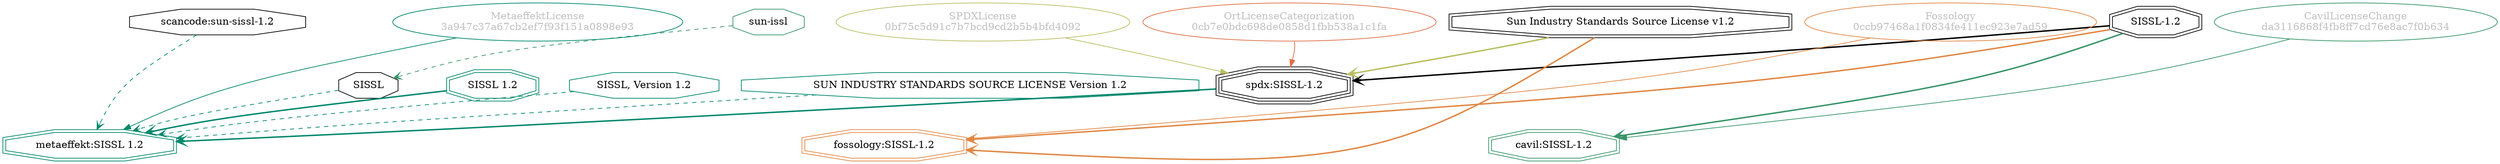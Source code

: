 strict digraph {
    node [shape=box];
    graph [splines=curved];
    3862 [label="SPDXLicense\n0bf75c5d91c7b7bcd9cd2b5b4bfd4092"
         ,fontcolor=gray
         ,color="#b8bf62"
         ,fillcolor="beige;1"
         ,shape=ellipse];
    3863 [label="spdx:SISSL-1.2"
         ,shape=tripleoctagon];
    3864 [label="SISSL-1.2"
         ,shape=doubleoctagon];
    3865 [label="Sun Industry Standards Source License v1.2"
         ,shape=doubleoctagon];
    3871 [label=SISSL
         ,shape=octagon];
    24061 [label="scancode:sun-sissl-1.2"
          ,shape=octagon];
    27419 [label="Fossology\n0ccb97468a1f0834fe411ec923e7ad59"
          ,fontcolor=gray
          ,color="#e18745"
          ,fillcolor="beige;1"
          ,shape=ellipse];
    27420 [label="fossology:SISSL-1.2"
          ,color="#e18745"
          ,shape=doubleoctagon];
    28387 [label="sun-issl"
          ,color="#379469"
          ,shape=octagon];
    35199 [label="OrtLicenseCategorization\n0cb7e0bdc698de0858d1fbb538a1c1fa"
          ,fontcolor=gray
          ,color="#e06f45"
          ,fillcolor="beige;1"
          ,shape=ellipse];
    37488 [label="CavilLicenseChange\nda3116868f4fb8ff7cd76e8ac7f0b634"
          ,fontcolor=gray
          ,color="#379469"
          ,fillcolor="beige;1"
          ,shape=ellipse];
    37489 [label="cavil:SISSL-1.2"
          ,color="#379469"
          ,shape=doubleoctagon];
    48476 [label="MetaeffektLicense\n3a947c37a67cb2ef7f93f151a0898e93"
          ,fontcolor=gray
          ,color="#00876c"
          ,fillcolor="beige;1"
          ,shape=ellipse];
    48477 [label="metaeffekt:SISSL 1.2"
          ,color="#00876c"
          ,shape=doubleoctagon];
    48478 [label="SISSL 1.2"
          ,color="#00876c"
          ,shape=doubleoctagon];
    48479 [label="SISSL, Version 1.2"
          ,color="#00876c"
          ,shape=octagon];
    48480 [label="SUN INDUSTRY STANDARDS SOURCE LICENSE Version 1.2"
          ,color="#00876c"
          ,shape=octagon];
    3862 -> 3863 [weight=0.5
                 ,color="#b8bf62"];
    3863 -> 48477 [style=bold
                  ,arrowhead=vee
                  ,weight=0.7
                  ,color="#00876c"];
    3864 -> 3863 [style=bold
                 ,arrowhead=vee
                 ,weight=0.7];
    3864 -> 27420 [style=bold
                  ,arrowhead=vee
                  ,weight=0.7
                  ,color="#e18745"];
    3864 -> 37489 [style=bold
                  ,arrowhead=vee
                  ,weight=0.7
                  ,color="#379469"];
    3864 -> 37489 [style=bold
                  ,arrowhead=vee
                  ,weight=0.7
                  ,color="#379469"];
    3865 -> 3863 [style=bold
                 ,arrowhead=vee
                 ,weight=0.7
                 ,color="#b8bf62"];
    3865 -> 27420 [style=bold
                  ,arrowhead=vee
                  ,weight=0.7
                  ,color="#e18745"];
    3871 -> 48477 [style=dashed
                  ,arrowhead=vee
                  ,weight=0.5
                  ,color="#00876c"];
    24061 -> 48477 [style=dashed
                   ,arrowhead=vee
                   ,weight=0.5
                   ,color="#00876c"];
    27419 -> 27420 [weight=0.5
                   ,color="#e18745"];
    28387 -> 3871 [style=dashed
                  ,arrowhead=vee
                  ,weight=0.5
                  ,color="#379469"];
    35199 -> 3863 [weight=0.5
                  ,color="#e06f45"];
    37488 -> 37489 [weight=0.5
                   ,color="#379469"];
    48476 -> 48477 [weight=0.5
                   ,color="#00876c"];
    48478 -> 48477 [style=bold
                   ,arrowhead=vee
                   ,weight=0.7
                   ,color="#00876c"];
    48478 -> 48477 [style=bold
                   ,arrowhead=vee
                   ,weight=0.7
                   ,color="#00876c"];
    48479 -> 48477 [style=dashed
                   ,arrowhead=vee
                   ,weight=0.5
                   ,color="#00876c"];
    48480 -> 48477 [style=dashed
                   ,arrowhead=vee
                   ,weight=0.5
                   ,color="#00876c"];
}

